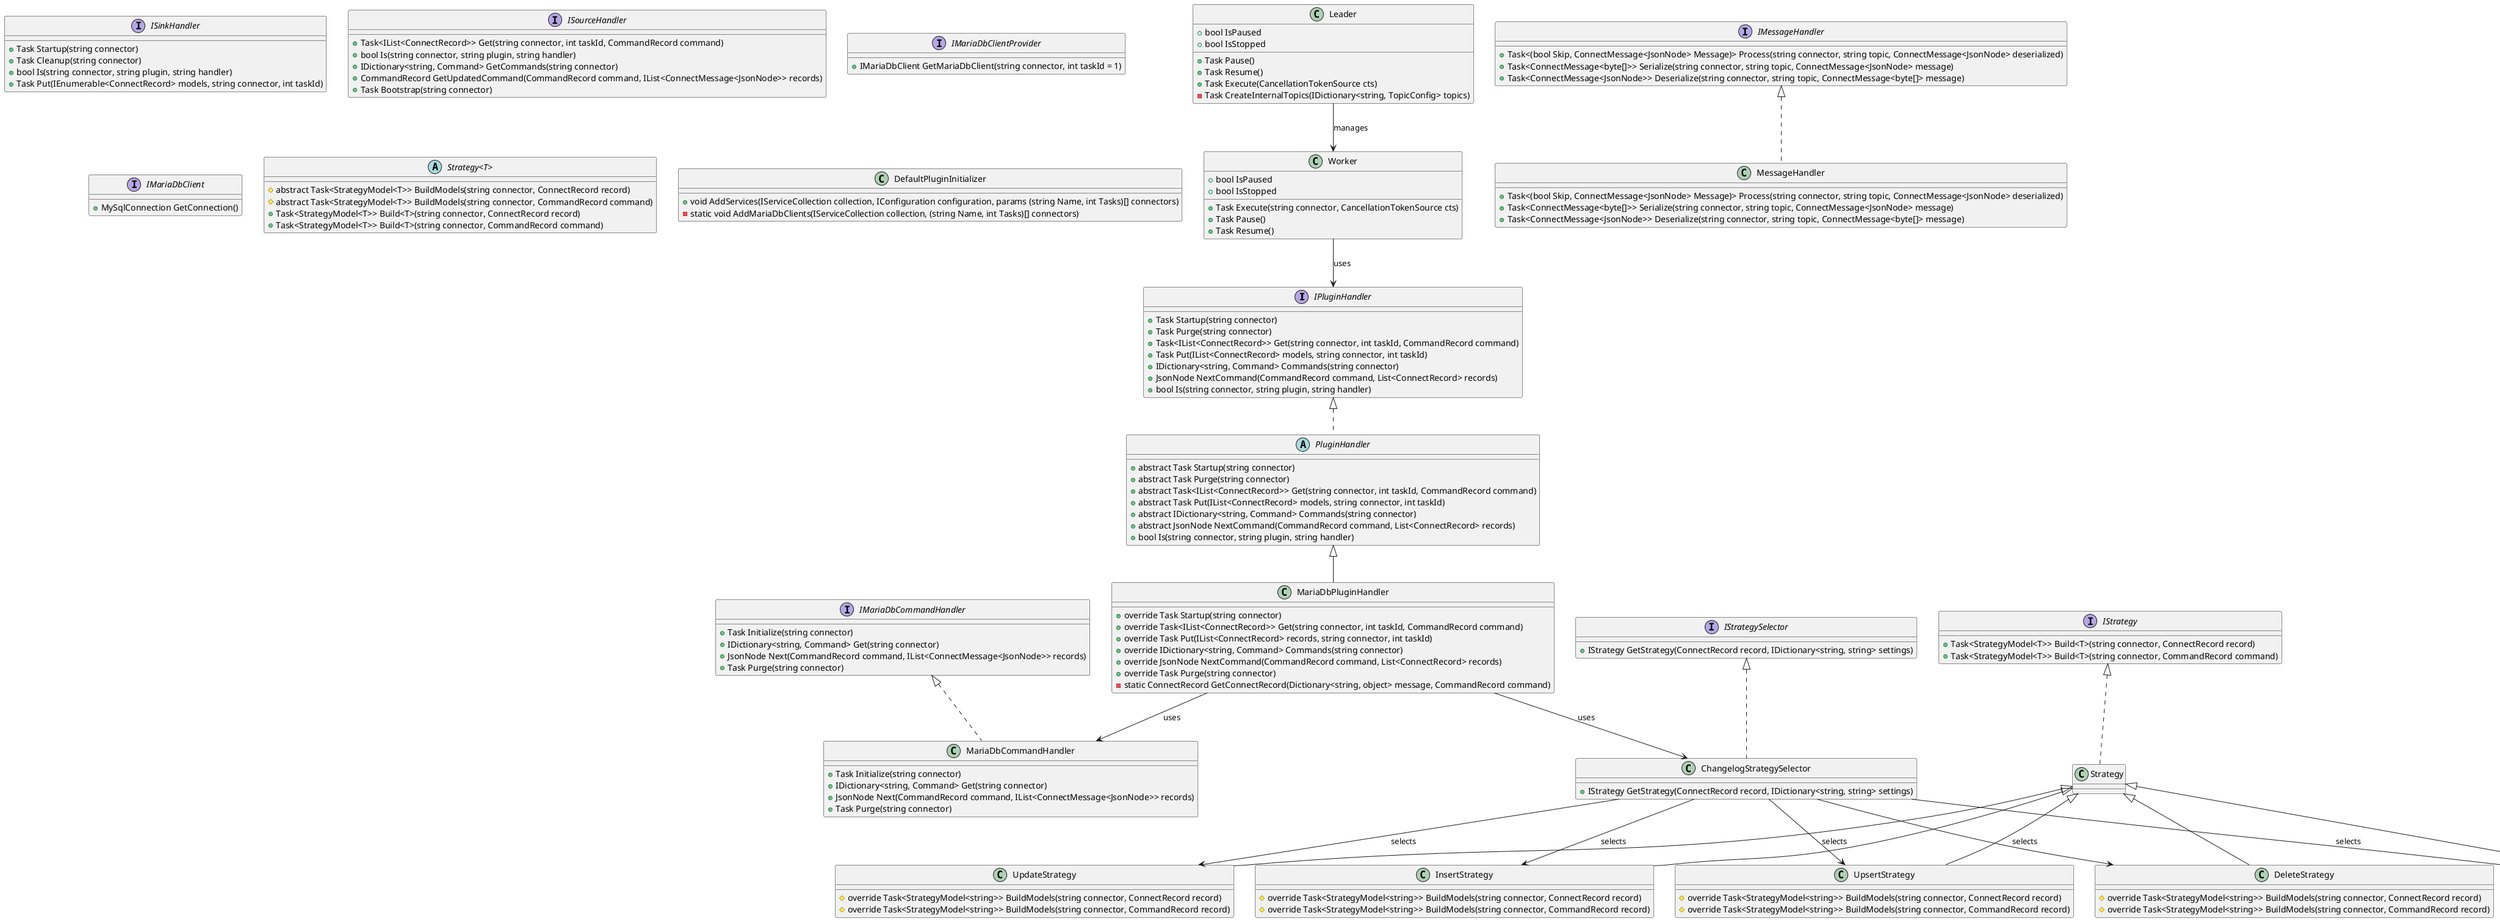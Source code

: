@startuml Kafka Connect .NET Class Diagram

' Core Interfaces
interface "IPluginHandler" {
  +Task Startup(string connector)
  +Task Purge(string connector)
  +Task<IList<ConnectRecord>> Get(string connector, int taskId, CommandRecord command)
  +Task Put(IList<ConnectRecord> models, string connector, int taskId)
  +IDictionary<string, Command> Commands(string connector)
  +JsonNode NextCommand(CommandRecord command, List<ConnectRecord> records)
  +bool Is(string connector, string plugin, string handler)
}

interface "ISinkHandler" {
  +Task Startup(string connector)
  +Task Cleanup(string connector)
  +bool Is(string connector, string plugin, string handler)
  +Task Put(IEnumerable<ConnectRecord> models, string connector, int taskId)
}

interface "ISourceHandler" {
  +Task<IList<ConnectRecord>> Get(string connector, int taskId, CommandRecord command)
  +bool Is(string connector, string plugin, string handler)
  +IDictionary<string, Command> GetCommands(string connector)
  +CommandRecord GetUpdatedCommand(CommandRecord command, IList<ConnectMessage<JsonNode>> records)
  +Task Bootstrap(string connector)
}

interface "IMessageHandler" {
  +Task<(bool Skip, ConnectMessage<JsonNode> Message)> Process(string connector, string topic, ConnectMessage<JsonNode> deserialized)
  +Task<ConnectMessage<byte[]>> Serialize(string connector, string topic, ConnectMessage<JsonNode> message)
  +Task<ConnectMessage<JsonNode>> Deserialize(string connector, string topic, ConnectMessage<byte[]> message)
}

interface "IStrategySelector" {
  +IStrategy GetStrategy(ConnectRecord record, IDictionary<string, string> settings)
}

interface "IStrategy" {
  +Task<StrategyModel<T>> Build<T>(string connector, ConnectRecord record)
  +Task<StrategyModel<T>> Build<T>(string connector, CommandRecord command)
}

interface "IMariaDbCommandHandler" {
  +Task Initialize(string connector)
  +IDictionary<string, Command> Get(string connector)
  +JsonNode Next(CommandRecord command, IList<ConnectMessage<JsonNode>> records)
  +Task Purge(string connector)
}

interface "IMariaDbClientProvider" {
  +IMariaDbClient GetMariaDbClient(string connector, int taskId = 1)
}

interface "IMariaDbClient" {
  +MySqlConnection GetConnection()
}

' Abstract Classes
abstract "PluginHandler" {
  +abstract Task Startup(string connector)
  +abstract Task Purge(string connector)
  +abstract Task<IList<ConnectRecord>> Get(string connector, int taskId, CommandRecord command)
  +abstract Task Put(IList<ConnectRecord> models, string connector, int taskId)
  +abstract IDictionary<string, Command> Commands(string connector)
  +abstract JsonNode NextCommand(CommandRecord command, List<ConnectRecord> records)
  +bool Is(string connector, string plugin, string handler)
}

abstract "Strategy<T>" {
  #abstract Task<StrategyModel<T>> BuildModels(string connector, ConnectRecord record)
  #abstract Task<StrategyModel<T>> BuildModels(string connector, CommandRecord command)
  +Task<StrategyModel<T>> Build<T>(string connector, ConnectRecord record)
  +Task<StrategyModel<T>> Build<T>(string connector, CommandRecord command)
}

' Concrete Classes
class "Leader" {
  +Task Pause()
  +Task Resume()
  +Task Execute(CancellationTokenSource cts)
  -Task CreateInternalTopics(IDictionary<string, TopicConfig> topics)
  +bool IsPaused
  +bool IsStopped
}

class "Worker" {
  +Task Execute(string connector, CancellationTokenSource cts)
  +Task Pause()
  +Task Resume()
  +bool IsPaused
  +bool IsStopped
}

class "MessageHandler" {
  +Task<(bool Skip, ConnectMessage<JsonNode> Message)> Process(string connector, string topic, ConnectMessage<JsonNode> deserialized)
  +Task<ConnectMessage<byte[]>> Serialize(string connector, string topic, ConnectMessage<JsonNode> message)
  +Task<ConnectMessage<JsonNode>> Deserialize(string connector, string topic, ConnectMessage<byte[]> message)
}

class "MariaDbPluginHandler" {
  +override Task Startup(string connector)
  +override Task<IList<ConnectRecord>> Get(string connector, int taskId, CommandRecord command)
  +override Task Put(IList<ConnectRecord> records, string connector, int taskId)
  +override IDictionary<string, Command> Commands(string connector)
  +override JsonNode NextCommand(CommandRecord command, List<ConnectRecord> records)
  +override Task Purge(string connector)
  -static ConnectRecord GetConnectRecord(Dictionary<string, object> message, CommandRecord command)
}

class "MariaDbCommandHandler" {
  +Task Initialize(string connector)
  +IDictionary<string, Command> Get(string connector)
  +JsonNode Next(CommandRecord command, IList<ConnectMessage<JsonNode>> records)
  +Task Purge(string connector)
}

class "ChangelogStrategySelector" {
  +IStrategy GetStrategy(ConnectRecord record, IDictionary<string, string> settings)
}

class "InsertStrategy" {
  #override Task<StrategyModel<string>> BuildModels(string connector, ConnectRecord record)
  #override Task<StrategyModel<string>> BuildModels(string connector, CommandRecord record)
}

class "UpdateStrategy" {
  #override Task<StrategyModel<string>> BuildModels(string connector, ConnectRecord record)
  #override Task<StrategyModel<string>> BuildModels(string connector, CommandRecord record)
}

class "DeleteStrategy" {
  #override Task<StrategyModel<string>> BuildModels(string connector, ConnectRecord record)
  #override Task<StrategyModel<string>> BuildModels(string connector, CommandRecord record)
}

class "UpsertStrategy" {
  #override Task<StrategyModel<string>> BuildModels(string connector, ConnectRecord record)
  #override Task<StrategyModel<string>> BuildModels(string connector, CommandRecord record)
}

class "ReadStrategy" {
  #override Task<StrategyModel<string>> BuildModels(string connector, ConnectRecord record)
  #override Task<StrategyModel<string>> BuildModels(string connector, CommandRecord record)
}

class "DefaultPluginInitializer" {
  +void AddServices(IServiceCollection collection, IConfiguration configuration, params (string Name, int Tasks)[] connectors)
  -static void AddMariaDbClients(IServiceCollection collection, (string Name, int Tasks)[] connectors)
}

' Relationships
IPluginHandler <|.. PluginHandler
PluginHandler <|-- MariaDbPluginHandler

IMariaDbCommandHandler <|.. MariaDbCommandHandler
IStrategySelector <|.. ChangelogStrategySelector

IStrategy <|.. Strategy
Strategy <|-- InsertStrategy
Strategy <|-- UpdateStrategy
Strategy <|-- DeleteStrategy
Strategy <|-- UpsertStrategy
Strategy <|-- ReadStrategy

IMessageHandler <|.. MessageHandler

MariaDbPluginHandler --> MariaDbCommandHandler : uses
MariaDbPluginHandler --> ChangelogStrategySelector : uses
ChangelogStrategySelector --> InsertStrategy : selects
ChangelogStrategySelector --> UpdateStrategy : selects
ChangelogStrategySelector --> DeleteStrategy : selects
ChangelogStrategySelector --> UpsertStrategy : selects
ChangelogStrategySelector --> ReadStrategy : selects

Leader --> Worker : manages
Worker --> IPluginHandler : uses

@enduml